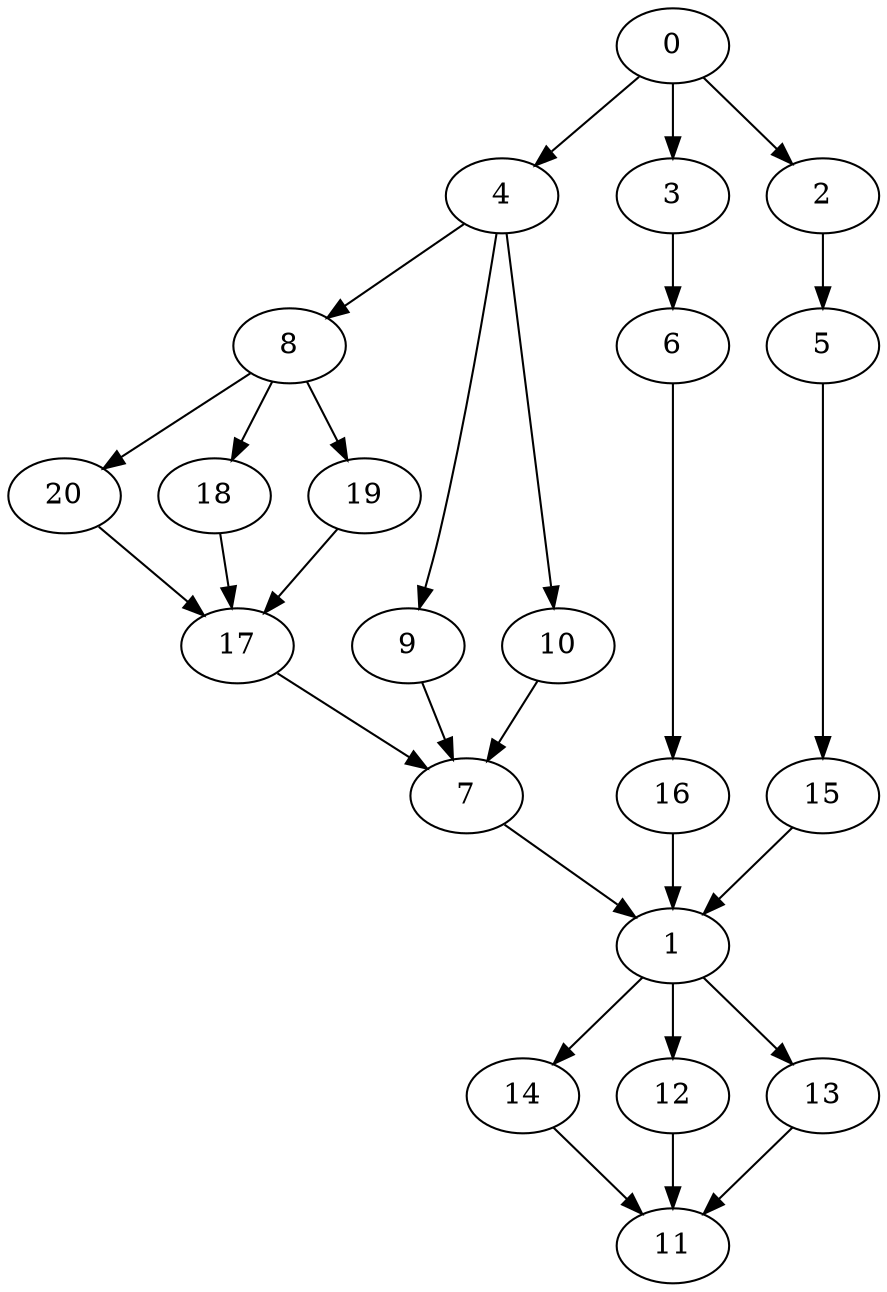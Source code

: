 digraph "SeriesParallel-MaxBf-3_Nodes_21_CCR_0.99_WeightType_Random_GB" {
	graph ["Duplicate states"=0,
		GraphType=S_P,
		"Max states in OPEN"=0,
		Modes="120000ms; topo-ordered tasks, ; Pruning: task equivalence, fixed order ready list, ; F-value: ; Optimisation: best schedule length (\
SL) optimisation on equal, ",
		NumberOfTasks=21,
		"Pruned using list schedule length"=73894526,
		"States removed from OPEN"=0,
		TargetSystem="Homogeneous-2",
		"Time to schedule (ms)"=63735,
		"Total idle time"=23,
		"Total schedule length"=103,
		"Total sequential time"=166,
		"Total states created"=297442617
	];
	0	["Finish time"=5,
		Processor=0,
		"Start time"=0,
		Weight=5];
	4	["Finish time"=17,
		Processor=0,
		"Start time"=5,
		Weight=12];
	0 -> 4	[Weight=4];
	3	["Finish time"=40,
		Processor=0,
		"Start time"=30,
		Weight=10];
	0 -> 3	[Weight=5];
	2	["Finish time"=16,
		Processor=1,
		"Start time"=10,
		Weight=6];
	0 -> 2	[Weight=5];
	8	["Finish time"=30,
		Processor=0,
		"Start time"=17,
		Weight=13];
	4 -> 8	[Weight=3];
	9	["Finish time"=42,
		Processor=1,
		"Start time"=32,
		Weight=10];
	4 -> 9	[Weight=4];
	10	["Finish time"=32,
		Processor=1,
		"Start time"=29,
		Weight=3];
	4 -> 10	[Weight=6];
	20	["Finish time"=60,
		Processor=0,
		"Start time"=52,
		Weight=8];
	8 -> 20	[Weight=3];
	18	["Finish time"=47,
		Processor=1,
		"Start time"=42,
		Weight=5];
	8 -> 18	[Weight=7];
	19	["Finish time"=55,
		Processor=1,
		"Start time"=47,
		Weight=8];
	8 -> 19	[Weight=7];
	6	["Finish time"=61,
		Processor=1,
		"Start time"=55,
		Weight=6];
	3 -> 6	[Weight=10];
	5	["Finish time"=29,
		Processor=1,
		"Start time"=16,
		Weight=13];
	2 -> 5	[Weight=4];
	17	["Finish time"=63,
		Processor=0,
		"Start time"=60,
		Weight=3];
	20 -> 17	[Weight=8];
	18 -> 17	[Weight=8];
	19 -> 17	[Weight=5];
	15	["Finish time"=52,
		Processor=0,
		"Start time"=40,
		Weight=12];
	5 -> 15	[Weight=3];
	7	["Finish time"=71,
		Processor=0,
		"Start time"=63,
		Weight=8];
	9 -> 7	[Weight=7];
	16	["Finish time"=67,
		Processor=1,
		"Start time"=61,
		Weight=6];
	6 -> 16	[Weight=9];
	10 -> 7	[Weight=10];
	17 -> 7	[Weight=8];
	1	["Finish time"=77,
		Processor=0,
		"Start time"=71,
		Weight=6];
	15 -> 1	[Weight=5];
	7 -> 1	[Weight=4];
	16 -> 1	[Weight=4];
	14	["Finish time"=86,
		Processor=0,
		"Start time"=77,
		Weight=9];
	1 -> 14	[Weight=8];
	12	["Finish time"=93,
		Processor=1,
		"Start time"=84,
		Weight=9];
	1 -> 12	[Weight=7];
	13	["Finish time"=83,
		Processor=1,
		"Start time"=79,
		Weight=4];
	1 -> 13	[Weight=2];
	11	["Finish time"=103,
		Processor=1,
		"Start time"=93,
		Weight=10];
	14 -> 11	[Weight=7];
	12 -> 11	[Weight=4];
	13 -> 11	[Weight=8];
}
